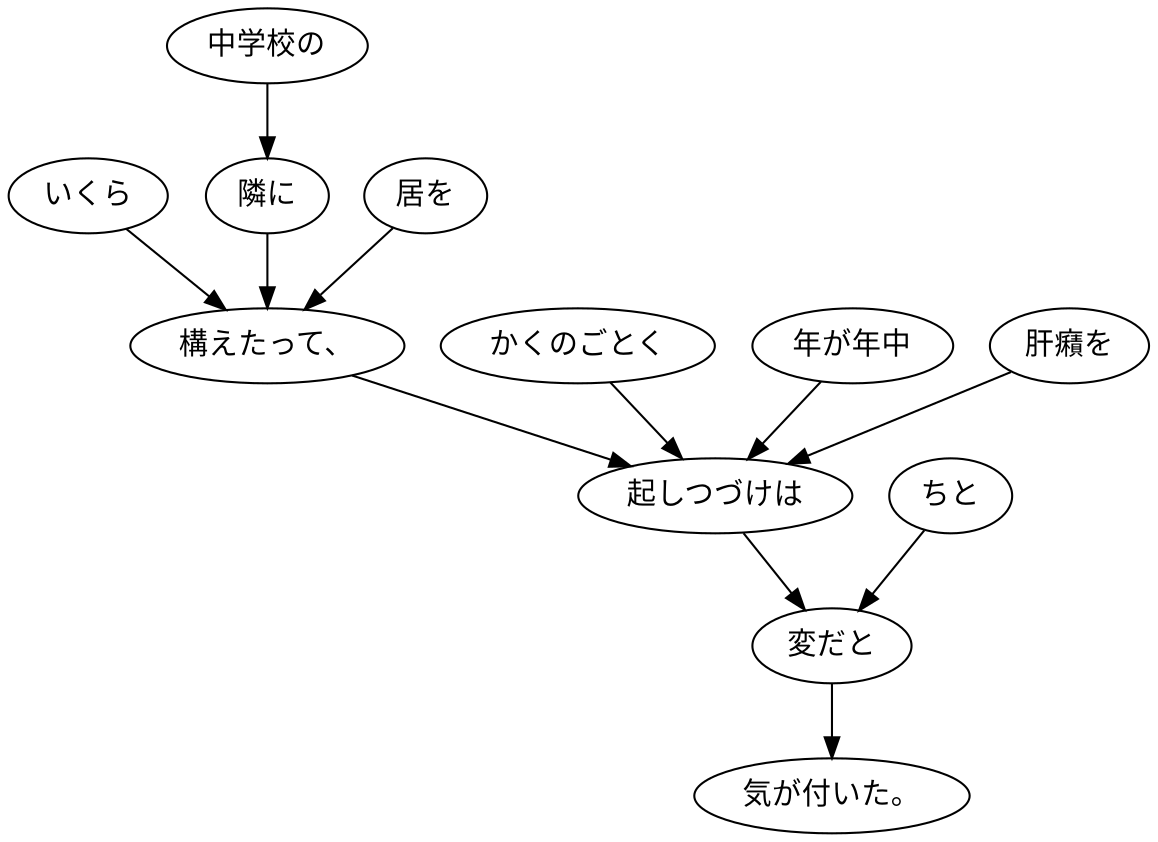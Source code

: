digraph graph5378 {
	node0 [label="いくら"];
	node1 [label="中学校の"];
	node2 [label="隣に"];
	node3 [label="居を"];
	node4 [label="構えたって、"];
	node5 [label="かくのごとく"];
	node6 [label="年が年中"];
	node7 [label="肝癪を"];
	node8 [label="起しつづけは"];
	node9 [label="ちと"];
	node10 [label="変だと"];
	node11 [label="気が付いた。"];
	node0 -> node4;
	node1 -> node2;
	node2 -> node4;
	node3 -> node4;
	node4 -> node8;
	node5 -> node8;
	node6 -> node8;
	node7 -> node8;
	node8 -> node10;
	node9 -> node10;
	node10 -> node11;
}
